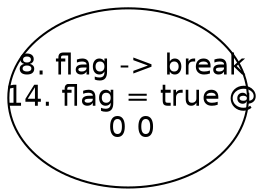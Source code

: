 digraph "" {
  graph [size="16,12",ranksep=.25];               
  node [shape=box,fontname=Helvetica,fontsize=14];
  node [width=1.6,height=1.2,fixedsize=true];     
 0 [label=" 8. flag -> break\n 14. flag = true @\n 0 0\n" shape = ellipse peripheries=1];
}
